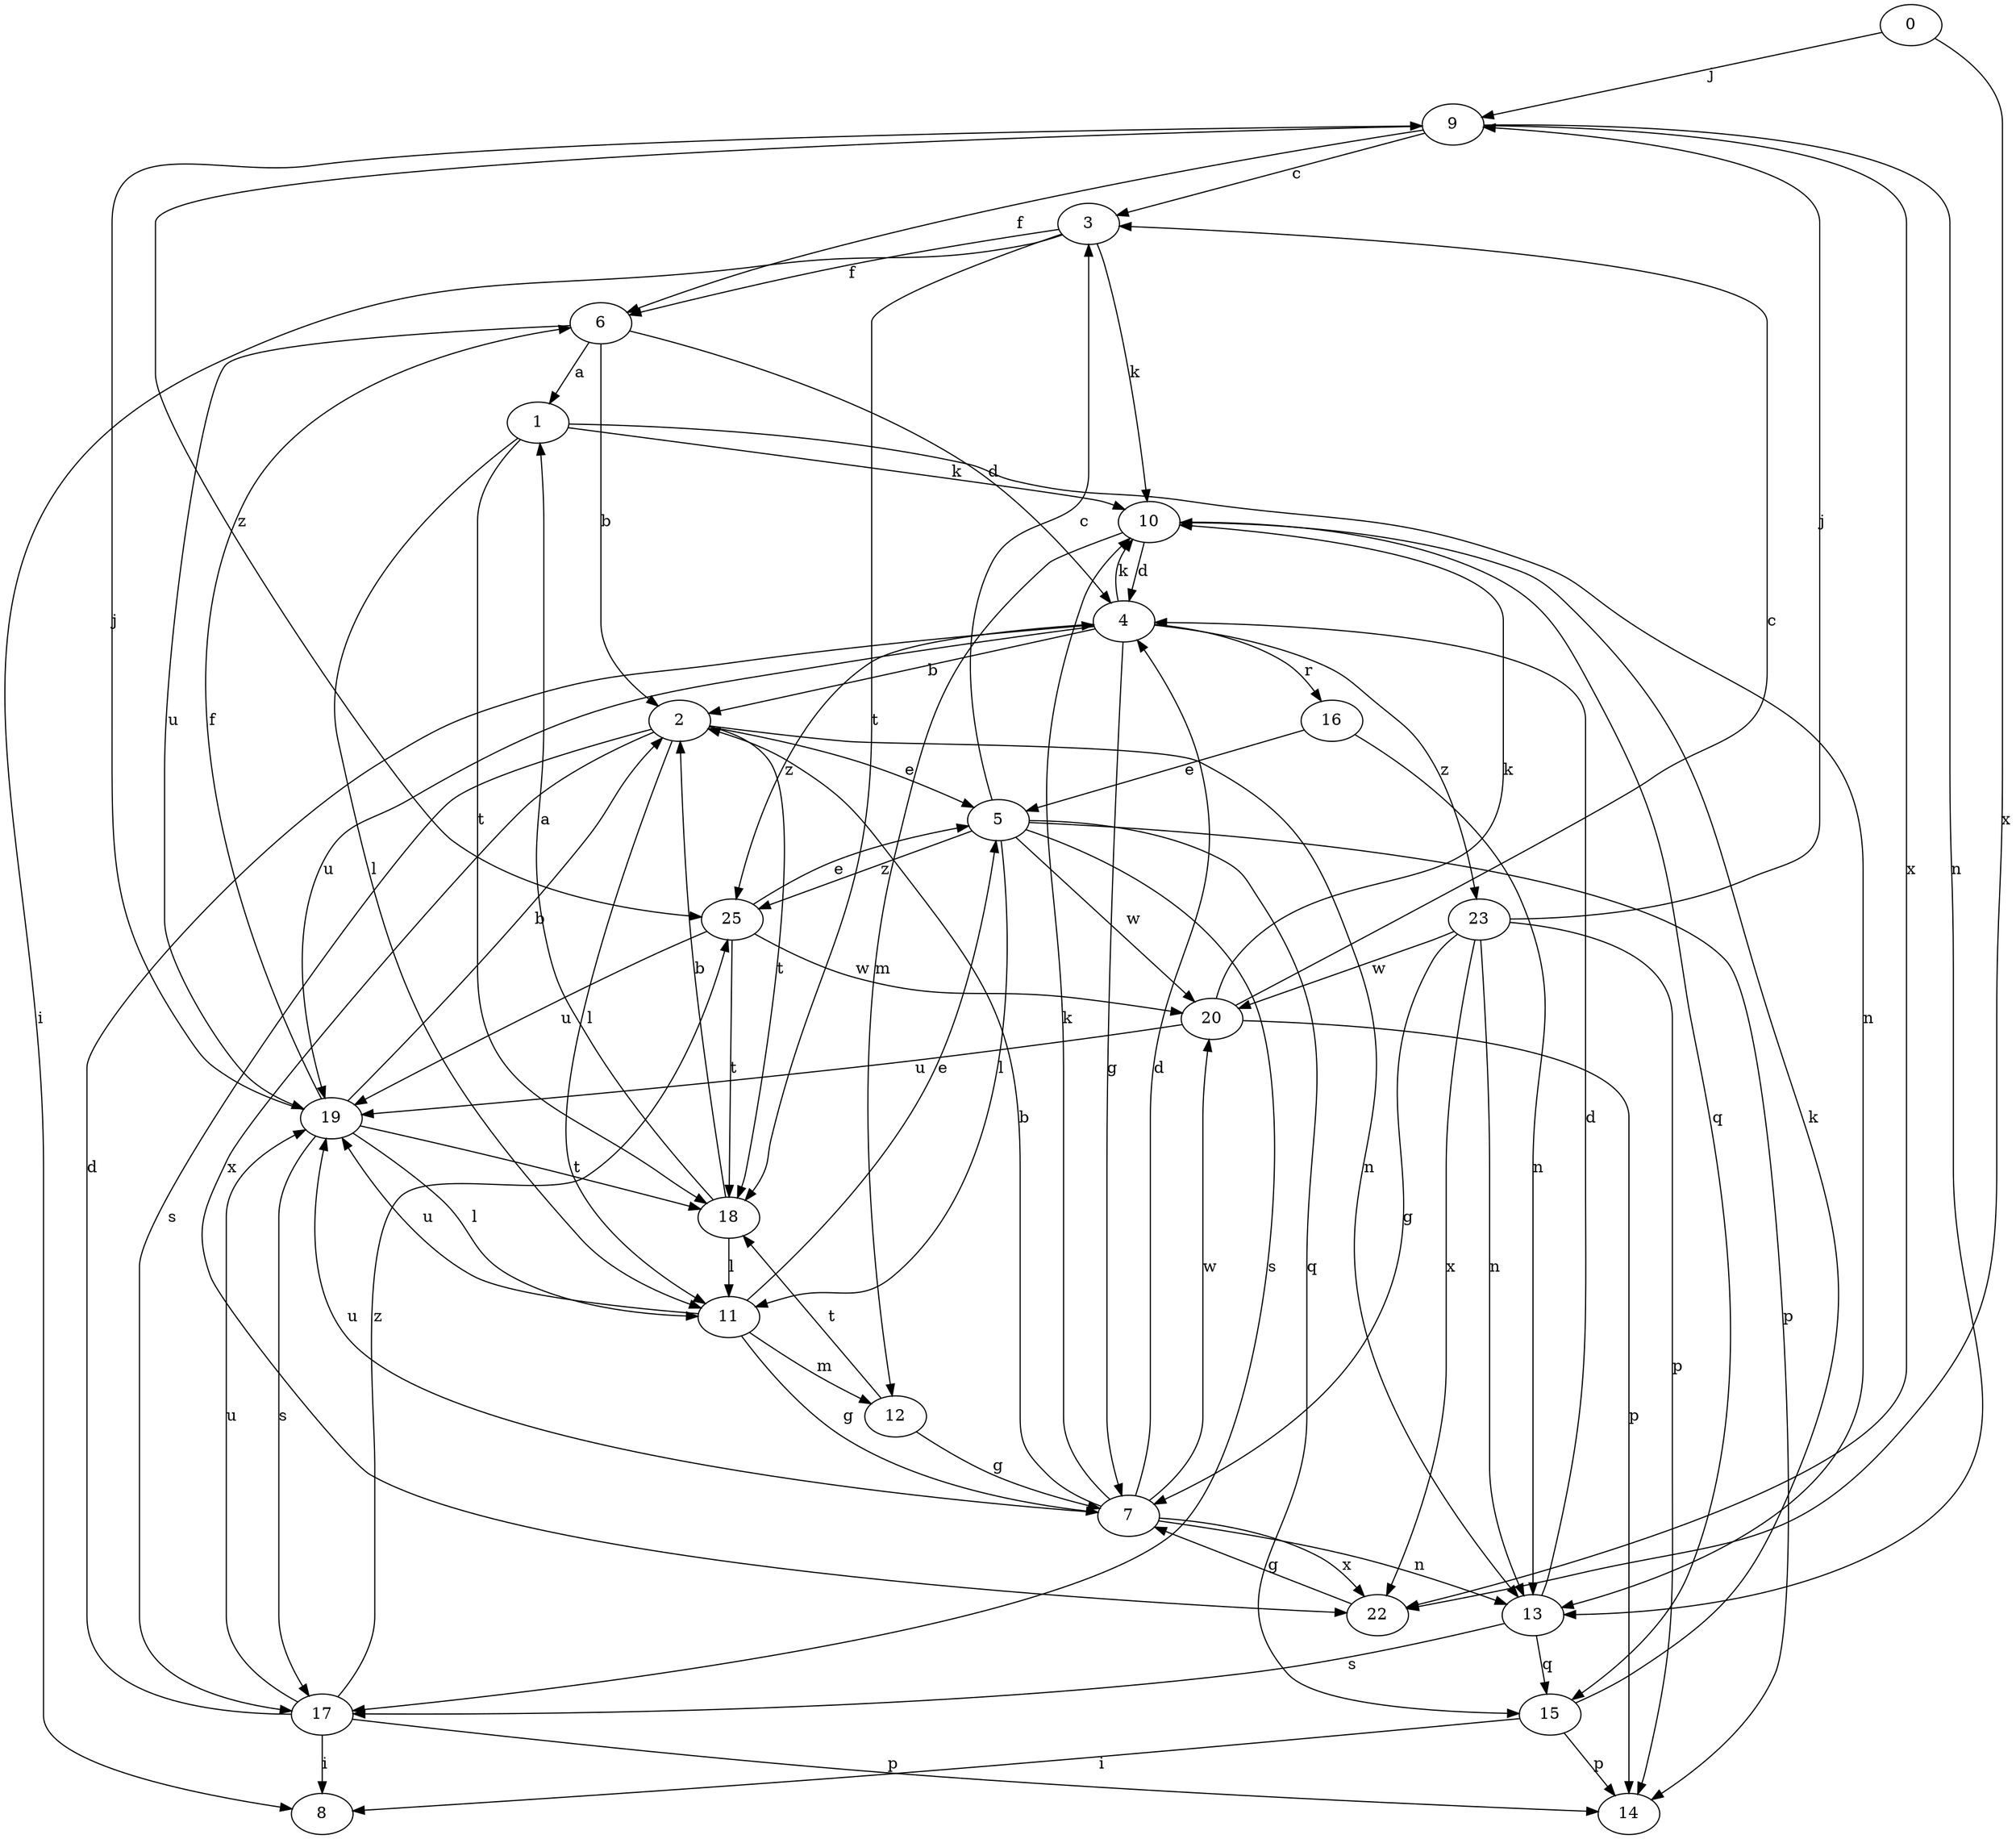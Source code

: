 strict digraph  {
0;
1;
2;
3;
4;
5;
6;
7;
8;
9;
10;
11;
12;
13;
14;
15;
16;
17;
18;
19;
20;
22;
23;
25;
0 -> 9  [label=j];
0 -> 22  [label=x];
1 -> 10  [label=k];
1 -> 11  [label=l];
1 -> 13  [label=n];
1 -> 18  [label=t];
2 -> 5  [label=e];
2 -> 11  [label=l];
2 -> 13  [label=n];
2 -> 17  [label=s];
2 -> 18  [label=t];
2 -> 22  [label=x];
3 -> 6  [label=f];
3 -> 8  [label=i];
3 -> 10  [label=k];
3 -> 18  [label=t];
4 -> 2  [label=b];
4 -> 7  [label=g];
4 -> 10  [label=k];
4 -> 16  [label=r];
4 -> 19  [label=u];
4 -> 23  [label=z];
4 -> 25  [label=z];
5 -> 3  [label=c];
5 -> 11  [label=l];
5 -> 14  [label=p];
5 -> 15  [label=q];
5 -> 17  [label=s];
5 -> 20  [label=w];
5 -> 25  [label=z];
6 -> 1  [label=a];
6 -> 2  [label=b];
6 -> 4  [label=d];
6 -> 19  [label=u];
7 -> 2  [label=b];
7 -> 4  [label=d];
7 -> 10  [label=k];
7 -> 13  [label=n];
7 -> 19  [label=u];
7 -> 20  [label=w];
7 -> 22  [label=x];
9 -> 3  [label=c];
9 -> 6  [label=f];
9 -> 13  [label=n];
9 -> 22  [label=x];
9 -> 25  [label=z];
10 -> 4  [label=d];
10 -> 12  [label=m];
10 -> 15  [label=q];
11 -> 5  [label=e];
11 -> 7  [label=g];
11 -> 12  [label=m];
11 -> 19  [label=u];
12 -> 7  [label=g];
12 -> 18  [label=t];
13 -> 4  [label=d];
13 -> 15  [label=q];
13 -> 17  [label=s];
15 -> 8  [label=i];
15 -> 10  [label=k];
15 -> 14  [label=p];
16 -> 5  [label=e];
16 -> 13  [label=n];
17 -> 4  [label=d];
17 -> 8  [label=i];
17 -> 14  [label=p];
17 -> 19  [label=u];
17 -> 25  [label=z];
18 -> 1  [label=a];
18 -> 2  [label=b];
18 -> 11  [label=l];
19 -> 2  [label=b];
19 -> 6  [label=f];
19 -> 9  [label=j];
19 -> 11  [label=l];
19 -> 17  [label=s];
19 -> 18  [label=t];
20 -> 3  [label=c];
20 -> 10  [label=k];
20 -> 14  [label=p];
20 -> 19  [label=u];
22 -> 7  [label=g];
23 -> 7  [label=g];
23 -> 9  [label=j];
23 -> 13  [label=n];
23 -> 14  [label=p];
23 -> 20  [label=w];
23 -> 22  [label=x];
25 -> 5  [label=e];
25 -> 18  [label=t];
25 -> 19  [label=u];
25 -> 20  [label=w];
}
